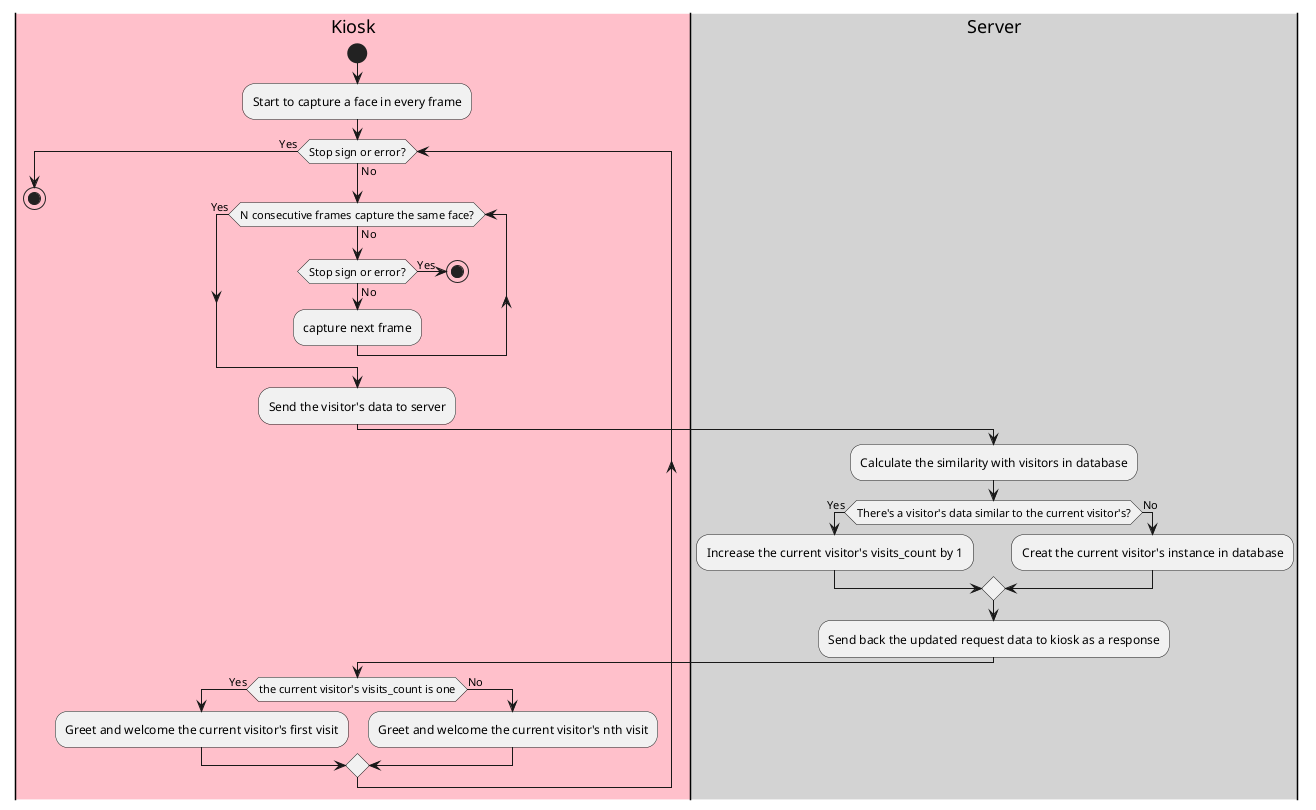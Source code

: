 @startuml
|#pink|Kiosk|
start
:Start to capture a face in every frame;
while (Stop sign or error?) is (No)
    while (N consecutive frames capture the same face?) is (No)
        if (Stop sign or error?) is (No) then
            :capture next frame;
        else (Yes)
            stop
        endif
    endwhile (Yes)
    :Send the visitor's data to server;
    |#lightgray|Server|
    :Calculate the similarity with visitors in database;
    if (There's a visitor's data similar to the current visitor's?) is (Yes) then
        :Increase the current visitor's visits_count by 1;
    else (No)
        :Creat the current visitor's instance in database;
    endif
    :Send back the updated request data to kiosk as a response;
    |Kiosk|
    if (the current visitor's visits_count is one) is (Yes) then
        :Greet and welcome the current visitor's first visit;
    else (No)
        :Greet and welcome the current visitor's nth visit;
    endif
endwhile (Yes)
stop
@enduml